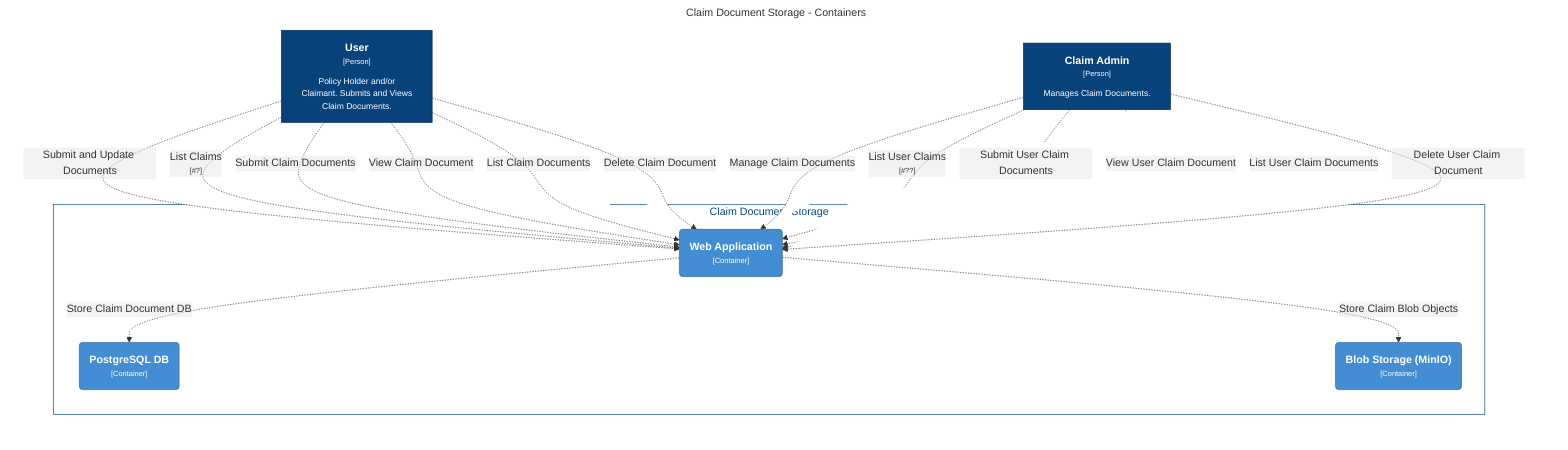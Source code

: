 graph LR
  linkStyle default fill:#ffffff

  subgraph diagram ["Claim Document Storage - Containers"]
    style diagram fill:#ffffff,stroke:#ffffff

    1["<div style='font-weight: bold'>User</div><div style='font-size: 70%; margin-top: 0px'>[Person]</div><div style='font-size: 80%; margin-top:10px'>Policy Holder and/or<br />Claimant. Submits and Views<br />Claim Documents.</div>"]
    style 1 fill:#08427b,stroke:#052e56,color:#ffffff
    2["<div style='font-weight: bold'>Claim Admin</div><div style='font-size: 70%; margin-top: 0px'>[Person]</div><div style='font-size: 80%; margin-top:10px'>Manages Claim Documents.</div>"]
    style 2 fill:#08427b,stroke:#052e56,color:#ffffff

    subgraph 3 ["Claim Document Storage"]
      style 3 fill:#ffffff,stroke:#0b4884,color:#0b4884

      11("<div style='font-weight: bold'>PostgreSQL DB</div><div style='font-size: 70%; margin-top: 0px'>[Container]</div>")
      style 11 fill:#438dd5,stroke:#2e6295,color:#ffffff
      4("<div style='font-weight: bold'>Web Application</div><div style='font-size: 70%; margin-top: 0px'>[Container]</div>")
      style 4 fill:#438dd5,stroke:#2e6295,color:#ffffff
      9("<div style='font-weight: bold'>Blob Storage (MinIO)</div><div style='font-size: 70%; margin-top: 0px'>[Container]</div>")
      style 9 fill:#438dd5,stroke:#2e6295,color:#ffffff
    end

    1-. "<div>Submit and Update Documents</div><div style='font-size: 70%'></div>" .->4
    2-. "<div>Manage Claim Documents</div><div style='font-size: 70%'></div>" .->4
    1-. "<div>List Claims</div><div style='font-size: 70%'>[#?]</div>" .->4
    1-. "<div>Submit Claim Documents</div><div style='font-size: 70%'></div>" .->4
    1-. "<div>View Claim Document</div><div style='font-size: 70%'></div>" .->4
    1-. "<div>List Claim Documents</div><div style='font-size: 70%'></div>" .->4
    1-. "<div>Delete Claim Document</div><div style='font-size: 70%'></div>" .->4
    2-. "<div>List User Claims</div><div style='font-size: 70%'>[#??]</div>" .->4
    2-. "<div>Submit User Claim Documents</div><div style='font-size: 70%'></div>" .->4
    2-. "<div>View User Claim Document</div><div style='font-size: 70%'></div>" .->4
    2-. "<div>List User Claim Documents</div><div style='font-size: 70%'></div>" .->4
    2-. "<div>Delete User Claim Document</div><div style='font-size: 70%'></div>" .->4
    4-. "<div>Store Claim Document DB</div><div style='font-size: 70%'></div>" .->11
    4-. "<div>Store Claim Blob Objects</div><div style='font-size: 70%'></div>" .->9
  end
